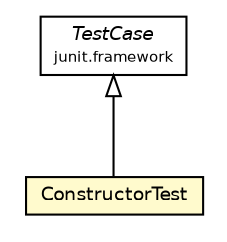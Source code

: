 #!/usr/local/bin/dot
#
# Class diagram 
# Generated by UmlGraph version 4.6 (http://www.spinellis.gr/sw/umlgraph)
#

digraph G {
	edge [fontname="Helvetica",fontsize=10,labelfontname="Helvetica",labelfontsize=10];
	node [fontname="Helvetica",fontsize=10,shape=plaintext];
	// org.synchronoss.cpo.jdbc.ConstructorTest
	c399 [label=<<table border="0" cellborder="1" cellspacing="0" cellpadding="2" port="p" bgcolor="lemonChiffon" href="./ConstructorTest.html">
		<tr><td><table border="0" cellspacing="0" cellpadding="1">
			<tr><td> ConstructorTest </td></tr>
		</table></td></tr>
		</table>>, fontname="Helvetica", fontcolor="black", fontsize=9.0];
	//org.synchronoss.cpo.jdbc.ConstructorTest extends junit.framework.TestCase
	c450:p -> c399:p [dir=back,arrowtail=empty];
	// junit.framework.TestCase
	c450 [label=<<table border="0" cellborder="1" cellspacing="0" cellpadding="2" port="p" href="http://java.sun.com/j2se/1.4.2/docs/api/junit/framework/TestCase.html">
		<tr><td><table border="0" cellspacing="0" cellpadding="1">
			<tr><td><font face="Helvetica-Oblique"> TestCase </font></td></tr>
			<tr><td><font point-size="7.0"> junit.framework </font></td></tr>
		</table></td></tr>
		</table>>, fontname="Helvetica", fontcolor="black", fontsize=9.0];
}

